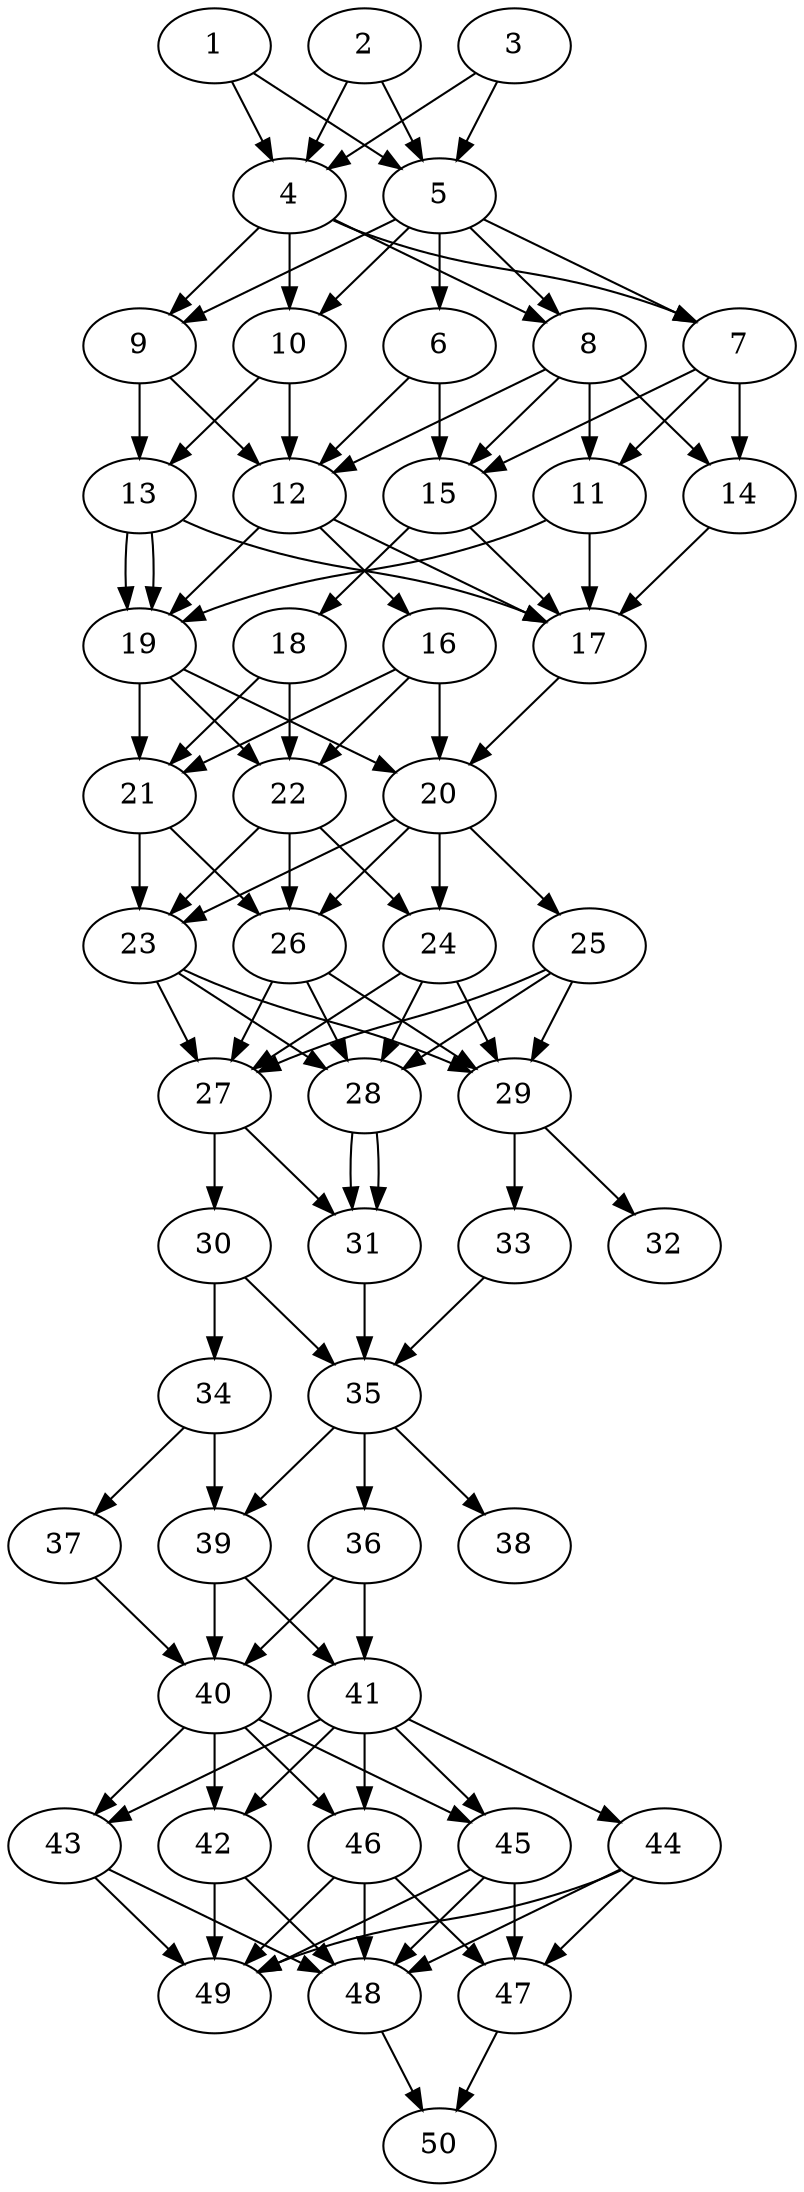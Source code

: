 // DAG automatically generated by daggen at Tue Aug  6 16:32:29 2019
// ./daggen --dot -n 50 --ccr 0.5 --fat 0.4 --regular 0.5 --density 0.9 --mindata 5242880 --maxdata 52428800 
digraph G {
  1 [size="29773824", alpha="0.01", expect_size="14886912"] 
  1 -> 4 [size ="14886912"]
  1 -> 5 [size ="14886912"]
  2 [size="23050240", alpha="0.06", expect_size="11525120"] 
  2 -> 4 [size ="11525120"]
  2 -> 5 [size ="11525120"]
  3 [size="35168256", alpha="0.13", expect_size="17584128"] 
  3 -> 4 [size ="17584128"]
  3 -> 5 [size ="17584128"]
  4 [size="98607104", alpha="0.02", expect_size="49303552"] 
  4 -> 7 [size ="49303552"]
  4 -> 8 [size ="49303552"]
  4 -> 9 [size ="49303552"]
  4 -> 10 [size ="49303552"]
  5 [size="86749184", alpha="0.02", expect_size="43374592"] 
  5 -> 6 [size ="43374592"]
  5 -> 7 [size ="43374592"]
  5 -> 8 [size ="43374592"]
  5 -> 9 [size ="43374592"]
  5 -> 10 [size ="43374592"]
  6 [size="33249280", alpha="0.05", expect_size="16624640"] 
  6 -> 12 [size ="16624640"]
  6 -> 15 [size ="16624640"]
  7 [size="13565952", alpha="0.16", expect_size="6782976"] 
  7 -> 11 [size ="6782976"]
  7 -> 14 [size ="6782976"]
  7 -> 15 [size ="6782976"]
  8 [size="46725120", alpha="0.04", expect_size="23362560"] 
  8 -> 11 [size ="23362560"]
  8 -> 12 [size ="23362560"]
  8 -> 14 [size ="23362560"]
  8 -> 15 [size ="23362560"]
  9 [size="95373312", alpha="0.16", expect_size="47686656"] 
  9 -> 12 [size ="47686656"]
  9 -> 13 [size ="47686656"]
  10 [size="18382848", alpha="0.02", expect_size="9191424"] 
  10 -> 12 [size ="9191424"]
  10 -> 13 [size ="9191424"]
  11 [size="57088000", alpha="0.02", expect_size="28544000"] 
  11 -> 17 [size ="28544000"]
  11 -> 19 [size ="28544000"]
  12 [size="62531584", alpha="0.20", expect_size="31265792"] 
  12 -> 16 [size ="31265792"]
  12 -> 17 [size ="31265792"]
  12 -> 19 [size ="31265792"]
  13 [size="89919488", alpha="0.16", expect_size="44959744"] 
  13 -> 17 [size ="44959744"]
  13 -> 19 [size ="44959744"]
  13 -> 19 [size ="44959744"]
  14 [size="58920960", alpha="0.03", expect_size="29460480"] 
  14 -> 17 [size ="29460480"]
  15 [size="66187264", alpha="0.04", expect_size="33093632"] 
  15 -> 17 [size ="33093632"]
  15 -> 18 [size ="33093632"]
  16 [size="74436608", alpha="0.11", expect_size="37218304"] 
  16 -> 20 [size ="37218304"]
  16 -> 21 [size ="37218304"]
  16 -> 22 [size ="37218304"]
  17 [size="98562048", alpha="0.16", expect_size="49281024"] 
  17 -> 20 [size ="49281024"]
  18 [size="77426688", alpha="0.12", expect_size="38713344"] 
  18 -> 21 [size ="38713344"]
  18 -> 22 [size ="38713344"]
  19 [size="94597120", alpha="0.11", expect_size="47298560"] 
  19 -> 20 [size ="47298560"]
  19 -> 21 [size ="47298560"]
  19 -> 22 [size ="47298560"]
  20 [size="73539584", alpha="0.05", expect_size="36769792"] 
  20 -> 23 [size ="36769792"]
  20 -> 24 [size ="36769792"]
  20 -> 25 [size ="36769792"]
  20 -> 26 [size ="36769792"]
  21 [size="84107264", alpha="0.03", expect_size="42053632"] 
  21 -> 23 [size ="42053632"]
  21 -> 26 [size ="42053632"]
  22 [size="91869184", alpha="0.04", expect_size="45934592"] 
  22 -> 23 [size ="45934592"]
  22 -> 24 [size ="45934592"]
  22 -> 26 [size ="45934592"]
  23 [size="89944064", alpha="0.10", expect_size="44972032"] 
  23 -> 27 [size ="44972032"]
  23 -> 28 [size ="44972032"]
  23 -> 29 [size ="44972032"]
  24 [size="72900608", alpha="0.15", expect_size="36450304"] 
  24 -> 27 [size ="36450304"]
  24 -> 28 [size ="36450304"]
  24 -> 29 [size ="36450304"]
  25 [size="85157888", alpha="0.15", expect_size="42578944"] 
  25 -> 27 [size ="42578944"]
  25 -> 28 [size ="42578944"]
  25 -> 29 [size ="42578944"]
  26 [size="104161280", alpha="0.01", expect_size="52080640"] 
  26 -> 27 [size ="52080640"]
  26 -> 28 [size ="52080640"]
  26 -> 29 [size ="52080640"]
  27 [size="60833792", alpha="0.07", expect_size="30416896"] 
  27 -> 30 [size ="30416896"]
  27 -> 31 [size ="30416896"]
  28 [size="42366976", alpha="0.01", expect_size="21183488"] 
  28 -> 31 [size ="21183488"]
  28 -> 31 [size ="21183488"]
  29 [size="100208640", alpha="0.13", expect_size="50104320"] 
  29 -> 32 [size ="50104320"]
  29 -> 33 [size ="50104320"]
  30 [size="58341376", alpha="0.07", expect_size="29170688"] 
  30 -> 34 [size ="29170688"]
  30 -> 35 [size ="29170688"]
  31 [size="82493440", alpha="0.10", expect_size="41246720"] 
  31 -> 35 [size ="41246720"]
  32 [size="97585152", alpha="0.05", expect_size="48792576"] 
  33 [size="21809152", alpha="0.16", expect_size="10904576"] 
  33 -> 35 [size ="10904576"]
  34 [size="68591616", alpha="0.18", expect_size="34295808"] 
  34 -> 37 [size ="34295808"]
  34 -> 39 [size ="34295808"]
  35 [size="42940416", alpha="0.11", expect_size="21470208"] 
  35 -> 36 [size ="21470208"]
  35 -> 38 [size ="21470208"]
  35 -> 39 [size ="21470208"]
  36 [size="21121024", alpha="0.18", expect_size="10560512"] 
  36 -> 40 [size ="10560512"]
  36 -> 41 [size ="10560512"]
  37 [size="25894912", alpha="0.04", expect_size="12947456"] 
  37 -> 40 [size ="12947456"]
  38 [size="60342272", alpha="0.04", expect_size="30171136"] 
  39 [size="66334720", alpha="0.02", expect_size="33167360"] 
  39 -> 40 [size ="33167360"]
  39 -> 41 [size ="33167360"]
  40 [size="34390016", alpha="0.13", expect_size="17195008"] 
  40 -> 42 [size ="17195008"]
  40 -> 43 [size ="17195008"]
  40 -> 45 [size ="17195008"]
  40 -> 46 [size ="17195008"]
  41 [size="66772992", alpha="0.19", expect_size="33386496"] 
  41 -> 42 [size ="33386496"]
  41 -> 43 [size ="33386496"]
  41 -> 44 [size ="33386496"]
  41 -> 45 [size ="33386496"]
  41 -> 46 [size ="33386496"]
  42 [size="21348352", alpha="0.03", expect_size="10674176"] 
  42 -> 48 [size ="10674176"]
  42 -> 49 [size ="10674176"]
  43 [size="44533760", alpha="0.04", expect_size="22266880"] 
  43 -> 48 [size ="22266880"]
  43 -> 49 [size ="22266880"]
  44 [size="27017216", alpha="0.18", expect_size="13508608"] 
  44 -> 47 [size ="13508608"]
  44 -> 48 [size ="13508608"]
  44 -> 49 [size ="13508608"]
  45 [size="17238016", alpha="0.08", expect_size="8619008"] 
  45 -> 47 [size ="8619008"]
  45 -> 48 [size ="8619008"]
  45 -> 49 [size ="8619008"]
  46 [size="70895616", alpha="0.17", expect_size="35447808"] 
  46 -> 47 [size ="35447808"]
  46 -> 48 [size ="35447808"]
  46 -> 49 [size ="35447808"]
  47 [size="63203328", alpha="0.18", expect_size="31601664"] 
  47 -> 50 [size ="31601664"]
  48 [size="82233344", alpha="0.05", expect_size="41116672"] 
  48 -> 50 [size ="41116672"]
  49 [size="100558848", alpha="0.11", expect_size="50279424"] 
  50 [size="13545472", alpha="0.07", expect_size="6772736"] 
}
